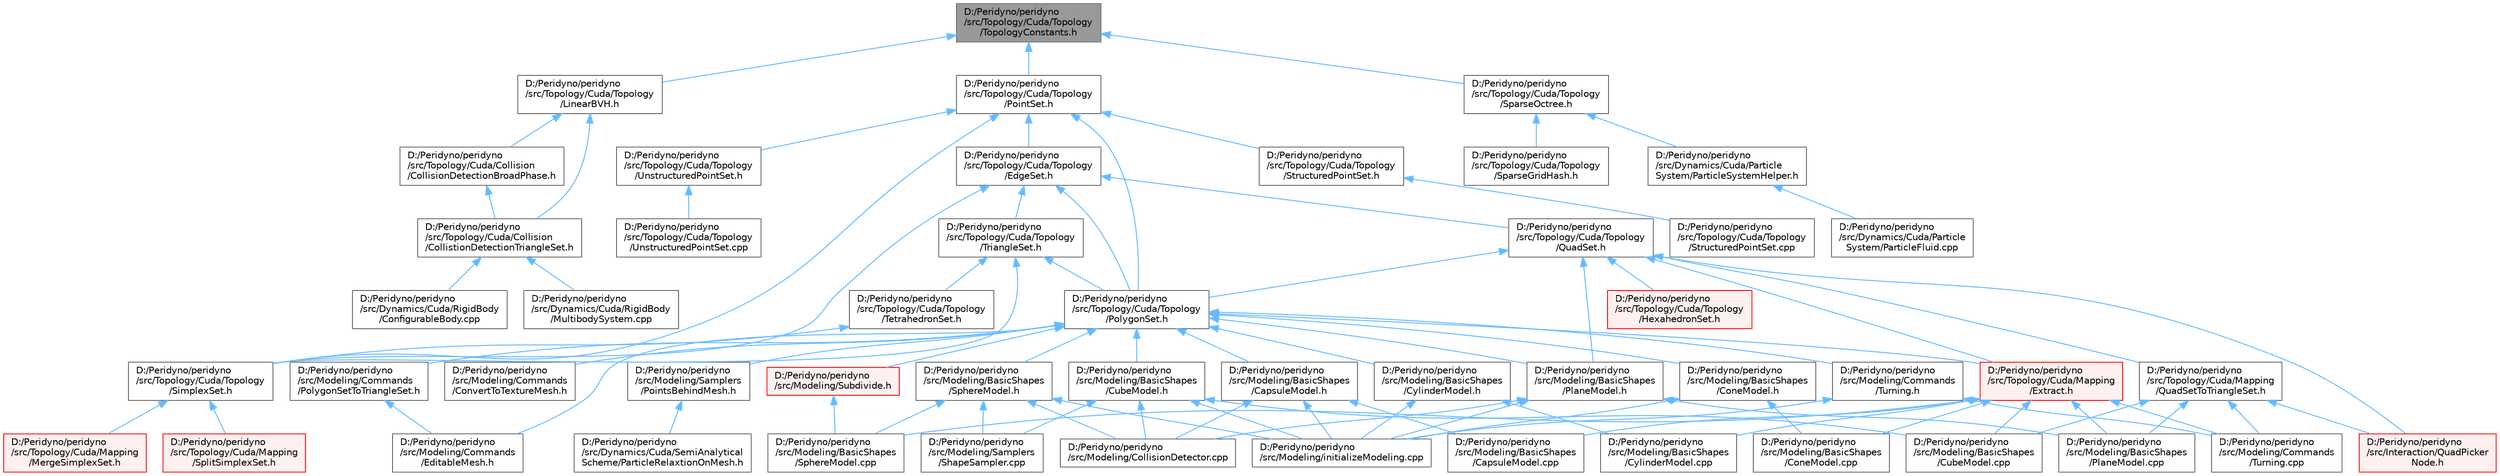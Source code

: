 digraph "D:/Peridyno/peridyno/src/Topology/Cuda/Topology/TopologyConstants.h"
{
 // LATEX_PDF_SIZE
  bgcolor="transparent";
  edge [fontname=Helvetica,fontsize=10,labelfontname=Helvetica,labelfontsize=10];
  node [fontname=Helvetica,fontsize=10,shape=box,height=0.2,width=0.4];
  Node1 [id="Node000001",label="D:/Peridyno/peridyno\l/src/Topology/Cuda/Topology\l/TopologyConstants.h",height=0.2,width=0.4,color="gray40", fillcolor="grey60", style="filled", fontcolor="black",tooltip=" "];
  Node1 -> Node2 [id="edge1_Node000001_Node000002",dir="back",color="steelblue1",style="solid",tooltip=" "];
  Node2 [id="Node000002",label="D:/Peridyno/peridyno\l/src/Topology/Cuda/Topology\l/LinearBVH.h",height=0.2,width=0.4,color="grey40", fillcolor="white", style="filled",URL="$_linear_b_v_h_8h.html",tooltip=" "];
  Node2 -> Node3 [id="edge2_Node000002_Node000003",dir="back",color="steelblue1",style="solid",tooltip=" "];
  Node3 [id="Node000003",label="D:/Peridyno/peridyno\l/src/Topology/Cuda/Collision\l/CollisionDetectionBroadPhase.h",height=0.2,width=0.4,color="grey40", fillcolor="white", style="filled",URL="$_cuda_2_collision_2_collision_detection_broad_phase_8h.html",tooltip=" "];
  Node3 -> Node4 [id="edge3_Node000003_Node000004",dir="back",color="steelblue1",style="solid",tooltip=" "];
  Node4 [id="Node000004",label="D:/Peridyno/peridyno\l/src/Topology/Cuda/Collision\l/CollistionDetectionTriangleSet.h",height=0.2,width=0.4,color="grey40", fillcolor="white", style="filled",URL="$_collistion_detection_triangle_set_8h.html",tooltip=" "];
  Node4 -> Node5 [id="edge4_Node000004_Node000005",dir="back",color="steelblue1",style="solid",tooltip=" "];
  Node5 [id="Node000005",label="D:/Peridyno/peridyno\l/src/Dynamics/Cuda/RigidBody\l/ConfigurableBody.cpp",height=0.2,width=0.4,color="grey40", fillcolor="white", style="filled",URL="$_configurable_body_8cpp.html",tooltip=" "];
  Node4 -> Node6 [id="edge5_Node000004_Node000006",dir="back",color="steelblue1",style="solid",tooltip=" "];
  Node6 [id="Node000006",label="D:/Peridyno/peridyno\l/src/Dynamics/Cuda/RigidBody\l/MultibodySystem.cpp",height=0.2,width=0.4,color="grey40", fillcolor="white", style="filled",URL="$_multibody_system_8cpp.html",tooltip=" "];
  Node2 -> Node4 [id="edge6_Node000002_Node000004",dir="back",color="steelblue1",style="solid",tooltip=" "];
  Node1 -> Node7 [id="edge7_Node000001_Node000007",dir="back",color="steelblue1",style="solid",tooltip=" "];
  Node7 [id="Node000007",label="D:/Peridyno/peridyno\l/src/Topology/Cuda/Topology\l/PointSet.h",height=0.2,width=0.4,color="grey40", fillcolor="white", style="filled",URL="$_cuda_2_topology_2_point_set_8h.html",tooltip=" "];
  Node7 -> Node8 [id="edge8_Node000007_Node000008",dir="back",color="steelblue1",style="solid",tooltip=" "];
  Node8 [id="Node000008",label="D:/Peridyno/peridyno\l/src/Topology/Cuda/Topology\l/EdgeSet.h",height=0.2,width=0.4,color="grey40", fillcolor="white", style="filled",URL="$_cuda_2_topology_2_edge_set_8h.html",tooltip=" "];
  Node8 -> Node9 [id="edge9_Node000008_Node000009",dir="back",color="steelblue1",style="solid",tooltip=" "];
  Node9 [id="Node000009",label="D:/Peridyno/peridyno\l/src/Topology/Cuda/Topology\l/PolygonSet.h",height=0.2,width=0.4,color="grey40", fillcolor="white", style="filled",URL="$_polygon_set_8h.html",tooltip=" "];
  Node9 -> Node10 [id="edge10_Node000009_Node000010",dir="back",color="steelblue1",style="solid",tooltip=" "];
  Node10 [id="Node000010",label="D:/Peridyno/peridyno\l/src/Modeling/BasicShapes\l/CapsuleModel.h",height=0.2,width=0.4,color="grey40", fillcolor="white", style="filled",URL="$_capsule_model_8h.html",tooltip=" "];
  Node10 -> Node11 [id="edge11_Node000010_Node000011",dir="back",color="steelblue1",style="solid",tooltip=" "];
  Node11 [id="Node000011",label="D:/Peridyno/peridyno\l/src/Modeling/BasicShapes\l/CapsuleModel.cpp",height=0.2,width=0.4,color="grey40", fillcolor="white", style="filled",URL="$_capsule_model_8cpp.html",tooltip=" "];
  Node10 -> Node12 [id="edge12_Node000010_Node000012",dir="back",color="steelblue1",style="solid",tooltip=" "];
  Node12 [id="Node000012",label="D:/Peridyno/peridyno\l/src/Modeling/CollisionDetector.cpp",height=0.2,width=0.4,color="grey40", fillcolor="white", style="filled",URL="$_collision_detector_8cpp.html",tooltip=" "];
  Node10 -> Node13 [id="edge13_Node000010_Node000013",dir="back",color="steelblue1",style="solid",tooltip=" "];
  Node13 [id="Node000013",label="D:/Peridyno/peridyno\l/src/Modeling/initializeModeling.cpp",height=0.2,width=0.4,color="grey40", fillcolor="white", style="filled",URL="$initialize_modeling_8cpp.html",tooltip=" "];
  Node9 -> Node14 [id="edge14_Node000009_Node000014",dir="back",color="steelblue1",style="solid",tooltip=" "];
  Node14 [id="Node000014",label="D:/Peridyno/peridyno\l/src/Modeling/BasicShapes\l/ConeModel.h",height=0.2,width=0.4,color="grey40", fillcolor="white", style="filled",URL="$_cone_model_8h.html",tooltip=" "];
  Node14 -> Node15 [id="edge15_Node000014_Node000015",dir="back",color="steelblue1",style="solid",tooltip=" "];
  Node15 [id="Node000015",label="D:/Peridyno/peridyno\l/src/Modeling/BasicShapes\l/ConeModel.cpp",height=0.2,width=0.4,color="grey40", fillcolor="white", style="filled",URL="$_cone_model_8cpp.html",tooltip=" "];
  Node14 -> Node13 [id="edge16_Node000014_Node000013",dir="back",color="steelblue1",style="solid",tooltip=" "];
  Node9 -> Node16 [id="edge17_Node000009_Node000016",dir="back",color="steelblue1",style="solid",tooltip=" "];
  Node16 [id="Node000016",label="D:/Peridyno/peridyno\l/src/Modeling/BasicShapes\l/CubeModel.h",height=0.2,width=0.4,color="grey40", fillcolor="white", style="filled",URL="$_cube_model_8h.html",tooltip=" "];
  Node16 -> Node17 [id="edge18_Node000016_Node000017",dir="back",color="steelblue1",style="solid",tooltip=" "];
  Node17 [id="Node000017",label="D:/Peridyno/peridyno\l/src/Modeling/BasicShapes\l/CubeModel.cpp",height=0.2,width=0.4,color="grey40", fillcolor="white", style="filled",URL="$_cube_model_8cpp.html",tooltip=" "];
  Node16 -> Node12 [id="edge19_Node000016_Node000012",dir="back",color="steelblue1",style="solid",tooltip=" "];
  Node16 -> Node18 [id="edge20_Node000016_Node000018",dir="back",color="steelblue1",style="solid",tooltip=" "];
  Node18 [id="Node000018",label="D:/Peridyno/peridyno\l/src/Modeling/Samplers\l/ShapeSampler.cpp",height=0.2,width=0.4,color="grey40", fillcolor="white", style="filled",URL="$_shape_sampler_8cpp.html",tooltip=" "];
  Node16 -> Node13 [id="edge21_Node000016_Node000013",dir="back",color="steelblue1",style="solid",tooltip=" "];
  Node9 -> Node19 [id="edge22_Node000009_Node000019",dir="back",color="steelblue1",style="solid",tooltip=" "];
  Node19 [id="Node000019",label="D:/Peridyno/peridyno\l/src/Modeling/BasicShapes\l/CylinderModel.h",height=0.2,width=0.4,color="grey40", fillcolor="white", style="filled",URL="$_cylinder_model_8h.html",tooltip=" "];
  Node19 -> Node20 [id="edge23_Node000019_Node000020",dir="back",color="steelblue1",style="solid",tooltip=" "];
  Node20 [id="Node000020",label="D:/Peridyno/peridyno\l/src/Modeling/BasicShapes\l/CylinderModel.cpp",height=0.2,width=0.4,color="grey40", fillcolor="white", style="filled",URL="$_cylinder_model_8cpp.html",tooltip=" "];
  Node19 -> Node13 [id="edge24_Node000019_Node000013",dir="back",color="steelblue1",style="solid",tooltip=" "];
  Node9 -> Node21 [id="edge25_Node000009_Node000021",dir="back",color="steelblue1",style="solid",tooltip=" "];
  Node21 [id="Node000021",label="D:/Peridyno/peridyno\l/src/Modeling/BasicShapes\l/PlaneModel.h",height=0.2,width=0.4,color="grey40", fillcolor="white", style="filled",URL="$_plane_model_8h.html",tooltip=" "];
  Node21 -> Node22 [id="edge26_Node000021_Node000022",dir="back",color="steelblue1",style="solid",tooltip=" "];
  Node22 [id="Node000022",label="D:/Peridyno/peridyno\l/src/Modeling/BasicShapes\l/PlaneModel.cpp",height=0.2,width=0.4,color="grey40", fillcolor="white", style="filled",URL="$_plane_model_8cpp.html",tooltip=" "];
  Node21 -> Node12 [id="edge27_Node000021_Node000012",dir="back",color="steelblue1",style="solid",tooltip=" "];
  Node21 -> Node13 [id="edge28_Node000021_Node000013",dir="back",color="steelblue1",style="solid",tooltip=" "];
  Node9 -> Node23 [id="edge29_Node000009_Node000023",dir="back",color="steelblue1",style="solid",tooltip=" "];
  Node23 [id="Node000023",label="D:/Peridyno/peridyno\l/src/Modeling/BasicShapes\l/SphereModel.h",height=0.2,width=0.4,color="grey40", fillcolor="white", style="filled",URL="$_sphere_model_8h.html",tooltip=" "];
  Node23 -> Node24 [id="edge30_Node000023_Node000024",dir="back",color="steelblue1",style="solid",tooltip=" "];
  Node24 [id="Node000024",label="D:/Peridyno/peridyno\l/src/Modeling/BasicShapes\l/SphereModel.cpp",height=0.2,width=0.4,color="grey40", fillcolor="white", style="filled",URL="$_sphere_model_8cpp.html",tooltip=" "];
  Node23 -> Node12 [id="edge31_Node000023_Node000012",dir="back",color="steelblue1",style="solid",tooltip=" "];
  Node23 -> Node18 [id="edge32_Node000023_Node000018",dir="back",color="steelblue1",style="solid",tooltip=" "];
  Node23 -> Node13 [id="edge33_Node000023_Node000013",dir="back",color="steelblue1",style="solid",tooltip=" "];
  Node9 -> Node25 [id="edge34_Node000009_Node000025",dir="back",color="steelblue1",style="solid",tooltip=" "];
  Node25 [id="Node000025",label="D:/Peridyno/peridyno\l/src/Modeling/Commands\l/ConvertToTextureMesh.h",height=0.2,width=0.4,color="grey40", fillcolor="white", style="filled",URL="$_convert_to_texture_mesh_8h.html",tooltip=" "];
  Node9 -> Node26 [id="edge35_Node000009_Node000026",dir="back",color="steelblue1",style="solid",tooltip=" "];
  Node26 [id="Node000026",label="D:/Peridyno/peridyno\l/src/Modeling/Commands\l/EditableMesh.h",height=0.2,width=0.4,color="grey40", fillcolor="white", style="filled",URL="$_editable_mesh_8h.html",tooltip=" "];
  Node9 -> Node27 [id="edge36_Node000009_Node000027",dir="back",color="steelblue1",style="solid",tooltip=" "];
  Node27 [id="Node000027",label="D:/Peridyno/peridyno\l/src/Modeling/Commands\l/PolygonSetToTriangleSet.h",height=0.2,width=0.4,color="grey40", fillcolor="white", style="filled",URL="$_polygon_set_to_triangle_set_8h.html",tooltip=" "];
  Node27 -> Node26 [id="edge37_Node000027_Node000026",dir="back",color="steelblue1",style="solid",tooltip=" "];
  Node9 -> Node28 [id="edge38_Node000009_Node000028",dir="back",color="steelblue1",style="solid",tooltip=" "];
  Node28 [id="Node000028",label="D:/Peridyno/peridyno\l/src/Modeling/Commands\l/Turning.h",height=0.2,width=0.4,color="grey40", fillcolor="white", style="filled",URL="$_turning_8h.html",tooltip=" "];
  Node28 -> Node29 [id="edge39_Node000028_Node000029",dir="back",color="steelblue1",style="solid",tooltip=" "];
  Node29 [id="Node000029",label="D:/Peridyno/peridyno\l/src/Modeling/Commands\l/Turning.cpp",height=0.2,width=0.4,color="grey40", fillcolor="white", style="filled",URL="$_turning_8cpp.html",tooltip=" "];
  Node28 -> Node13 [id="edge40_Node000028_Node000013",dir="back",color="steelblue1",style="solid",tooltip=" "];
  Node9 -> Node30 [id="edge41_Node000009_Node000030",dir="back",color="steelblue1",style="solid",tooltip=" "];
  Node30 [id="Node000030",label="D:/Peridyno/peridyno\l/src/Modeling/Samplers\l/PointsBehindMesh.h",height=0.2,width=0.4,color="grey40", fillcolor="white", style="filled",URL="$_points_behind_mesh_8h.html",tooltip=" "];
  Node30 -> Node31 [id="edge42_Node000030_Node000031",dir="back",color="steelblue1",style="solid",tooltip=" "];
  Node31 [id="Node000031",label="D:/Peridyno/peridyno\l/src/Dynamics/Cuda/SemiAnalytical\lScheme/ParticleRelaxtionOnMesh.h",height=0.2,width=0.4,color="grey40", fillcolor="white", style="filled",URL="$_particle_relaxtion_on_mesh_8h.html",tooltip=" "];
  Node9 -> Node32 [id="edge43_Node000009_Node000032",dir="back",color="steelblue1",style="solid",tooltip=" "];
  Node32 [id="Node000032",label="D:/Peridyno/peridyno\l/src/Modeling/Subdivide.h",height=0.2,width=0.4,color="red", fillcolor="#FFF0F0", style="filled",URL="$_subdivide_8h.html",tooltip=" "];
  Node32 -> Node24 [id="edge44_Node000032_Node000024",dir="back",color="steelblue1",style="solid",tooltip=" "];
  Node9 -> Node34 [id="edge45_Node000009_Node000034",dir="back",color="steelblue1",style="solid",tooltip=" "];
  Node34 [id="Node000034",label="D:/Peridyno/peridyno\l/src/Topology/Cuda/Mapping\l/Extract.h",height=0.2,width=0.4,color="red", fillcolor="#FFF0F0", style="filled",URL="$_extract_8h.html",tooltip=" "];
  Node34 -> Node11 [id="edge46_Node000034_Node000011",dir="back",color="steelblue1",style="solid",tooltip=" "];
  Node34 -> Node15 [id="edge47_Node000034_Node000015",dir="back",color="steelblue1",style="solid",tooltip=" "];
  Node34 -> Node17 [id="edge48_Node000034_Node000017",dir="back",color="steelblue1",style="solid",tooltip=" "];
  Node34 -> Node20 [id="edge49_Node000034_Node000020",dir="back",color="steelblue1",style="solid",tooltip=" "];
  Node34 -> Node22 [id="edge50_Node000034_Node000022",dir="back",color="steelblue1",style="solid",tooltip=" "];
  Node34 -> Node24 [id="edge51_Node000034_Node000024",dir="back",color="steelblue1",style="solid",tooltip=" "];
  Node34 -> Node29 [id="edge52_Node000034_Node000029",dir="back",color="steelblue1",style="solid",tooltip=" "];
  Node8 -> Node36 [id="edge53_Node000008_Node000036",dir="back",color="steelblue1",style="solid",tooltip=" "];
  Node36 [id="Node000036",label="D:/Peridyno/peridyno\l/src/Topology/Cuda/Topology\l/QuadSet.h",height=0.2,width=0.4,color="grey40", fillcolor="white", style="filled",URL="$_quad_set_8h.html",tooltip=" "];
  Node36 -> Node37 [id="edge54_Node000036_Node000037",dir="back",color="steelblue1",style="solid",tooltip=" "];
  Node37 [id="Node000037",label="D:/Peridyno/peridyno\l/src/Interaction/QuadPicker\lNode.h",height=0.2,width=0.4,color="red", fillcolor="#FFF0F0", style="filled",URL="$_quad_picker_node_8h.html",tooltip=" "];
  Node36 -> Node21 [id="edge55_Node000036_Node000021",dir="back",color="steelblue1",style="solid",tooltip=" "];
  Node36 -> Node34 [id="edge56_Node000036_Node000034",dir="back",color="steelblue1",style="solid",tooltip=" "];
  Node36 -> Node40 [id="edge57_Node000036_Node000040",dir="back",color="steelblue1",style="solid",tooltip=" "];
  Node40 [id="Node000040",label="D:/Peridyno/peridyno\l/src/Topology/Cuda/Mapping\l/QuadSetToTriangleSet.h",height=0.2,width=0.4,color="grey40", fillcolor="white", style="filled",URL="$_quad_set_to_triangle_set_8h.html",tooltip=" "];
  Node40 -> Node37 [id="edge58_Node000040_Node000037",dir="back",color="steelblue1",style="solid",tooltip=" "];
  Node40 -> Node17 [id="edge59_Node000040_Node000017",dir="back",color="steelblue1",style="solid",tooltip=" "];
  Node40 -> Node22 [id="edge60_Node000040_Node000022",dir="back",color="steelblue1",style="solid",tooltip=" "];
  Node40 -> Node29 [id="edge61_Node000040_Node000029",dir="back",color="steelblue1",style="solid",tooltip=" "];
  Node36 -> Node41 [id="edge62_Node000036_Node000041",dir="back",color="steelblue1",style="solid",tooltip=" "];
  Node41 [id="Node000041",label="D:/Peridyno/peridyno\l/src/Topology/Cuda/Topology\l/HexahedronSet.h",height=0.2,width=0.4,color="red", fillcolor="#FFF0F0", style="filled",URL="$_hexahedron_set_8h.html",tooltip=" "];
  Node36 -> Node9 [id="edge63_Node000036_Node000009",dir="back",color="steelblue1",style="solid",tooltip=" "];
  Node8 -> Node45 [id="edge64_Node000008_Node000045",dir="back",color="steelblue1",style="solid",tooltip=" "];
  Node45 [id="Node000045",label="D:/Peridyno/peridyno\l/src/Topology/Cuda/Topology\l/SimplexSet.h",height=0.2,width=0.4,color="grey40", fillcolor="white", style="filled",URL="$_simplex_set_8h.html",tooltip=" "];
  Node45 -> Node46 [id="edge65_Node000045_Node000046",dir="back",color="steelblue1",style="solid",tooltip=" "];
  Node46 [id="Node000046",label="D:/Peridyno/peridyno\l/src/Topology/Cuda/Mapping\l/MergeSimplexSet.h",height=0.2,width=0.4,color="red", fillcolor="#FFF0F0", style="filled",URL="$_merge_simplex_set_8h.html",tooltip=" "];
  Node45 -> Node48 [id="edge66_Node000045_Node000048",dir="back",color="steelblue1",style="solid",tooltip=" "];
  Node48 [id="Node000048",label="D:/Peridyno/peridyno\l/src/Topology/Cuda/Mapping\l/SplitSimplexSet.h",height=0.2,width=0.4,color="red", fillcolor="#FFF0F0", style="filled",URL="$_split_simplex_set_8h.html",tooltip=" "];
  Node8 -> Node50 [id="edge67_Node000008_Node000050",dir="back",color="steelblue1",style="solid",tooltip=" "];
  Node50 [id="Node000050",label="D:/Peridyno/peridyno\l/src/Topology/Cuda/Topology\l/TriangleSet.h",height=0.2,width=0.4,color="grey40", fillcolor="white", style="filled",URL="$_cuda_2_topology_2_triangle_set_8h.html",tooltip=" "];
  Node50 -> Node9 [id="edge68_Node000050_Node000009",dir="back",color="steelblue1",style="solid",tooltip=" "];
  Node50 -> Node45 [id="edge69_Node000050_Node000045",dir="back",color="steelblue1",style="solid",tooltip=" "];
  Node50 -> Node51 [id="edge70_Node000050_Node000051",dir="back",color="steelblue1",style="solid",tooltip=" "];
  Node51 [id="Node000051",label="D:/Peridyno/peridyno\l/src/Topology/Cuda/Topology\l/TetrahedronSet.h",height=0.2,width=0.4,color="grey40", fillcolor="white", style="filled",URL="$_cuda_2_topology_2_tetrahedron_set_8h.html",tooltip=" "];
  Node51 -> Node45 [id="edge71_Node000051_Node000045",dir="back",color="steelblue1",style="solid",tooltip=" "];
  Node7 -> Node9 [id="edge72_Node000007_Node000009",dir="back",color="steelblue1",style="solid",tooltip=" "];
  Node7 -> Node45 [id="edge73_Node000007_Node000045",dir="back",color="steelblue1",style="solid",tooltip=" "];
  Node7 -> Node52 [id="edge74_Node000007_Node000052",dir="back",color="steelblue1",style="solid",tooltip=" "];
  Node52 [id="Node000052",label="D:/Peridyno/peridyno\l/src/Topology/Cuda/Topology\l/StructuredPointSet.h",height=0.2,width=0.4,color="grey40", fillcolor="white", style="filled",URL="$_structured_point_set_8h.html",tooltip=" "];
  Node52 -> Node53 [id="edge75_Node000052_Node000053",dir="back",color="steelblue1",style="solid",tooltip=" "];
  Node53 [id="Node000053",label="D:/Peridyno/peridyno\l/src/Topology/Cuda/Topology\l/StructuredPointSet.cpp",height=0.2,width=0.4,color="grey40", fillcolor="white", style="filled",URL="$_structured_point_set_8cpp.html",tooltip=" "];
  Node7 -> Node54 [id="edge76_Node000007_Node000054",dir="back",color="steelblue1",style="solid",tooltip=" "];
  Node54 [id="Node000054",label="D:/Peridyno/peridyno\l/src/Topology/Cuda/Topology\l/UnstructuredPointSet.h",height=0.2,width=0.4,color="grey40", fillcolor="white", style="filled",URL="$_unstructured_point_set_8h.html",tooltip=" "];
  Node54 -> Node55 [id="edge77_Node000054_Node000055",dir="back",color="steelblue1",style="solid",tooltip=" "];
  Node55 [id="Node000055",label="D:/Peridyno/peridyno\l/src/Topology/Cuda/Topology\l/UnstructuredPointSet.cpp",height=0.2,width=0.4,color="grey40", fillcolor="white", style="filled",URL="$_unstructured_point_set_8cpp.html",tooltip=" "];
  Node1 -> Node56 [id="edge78_Node000001_Node000056",dir="back",color="steelblue1",style="solid",tooltip=" "];
  Node56 [id="Node000056",label="D:/Peridyno/peridyno\l/src/Topology/Cuda/Topology\l/SparseOctree.h",height=0.2,width=0.4,color="grey40", fillcolor="white", style="filled",URL="$_sparse_octree_8h.html",tooltip=" "];
  Node56 -> Node57 [id="edge79_Node000056_Node000057",dir="back",color="steelblue1",style="solid",tooltip=" "];
  Node57 [id="Node000057",label="D:/Peridyno/peridyno\l/src/Dynamics/Cuda/Particle\lSystem/ParticleSystemHelper.h",height=0.2,width=0.4,color="grey40", fillcolor="white", style="filled",URL="$_particle_system_helper_8h.html",tooltip=" "];
  Node57 -> Node58 [id="edge80_Node000057_Node000058",dir="back",color="steelblue1",style="solid",tooltip=" "];
  Node58 [id="Node000058",label="D:/Peridyno/peridyno\l/src/Dynamics/Cuda/Particle\lSystem/ParticleFluid.cpp",height=0.2,width=0.4,color="grey40", fillcolor="white", style="filled",URL="$_cuda_2_particle_system_2_particle_fluid_8cpp.html",tooltip=" "];
  Node56 -> Node59 [id="edge81_Node000056_Node000059",dir="back",color="steelblue1",style="solid",tooltip=" "];
  Node59 [id="Node000059",label="D:/Peridyno/peridyno\l/src/Topology/Cuda/Topology\l/SparseGridHash.h",height=0.2,width=0.4,color="grey40", fillcolor="white", style="filled",URL="$_sparse_grid_hash_8h.html",tooltip=" "];
}
